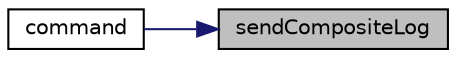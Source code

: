 digraph "sendCompositeLog"
{
 // LATEX_PDF_SIZE
  edge [fontname="Helvetica",fontsize="10",labelfontname="Helvetica",labelfontsize="10"];
  node [fontname="Helvetica",fontsize="10",shape=record];
  rankdir="RL";
  Node36 [label="sendCompositeLog",height=0.2,width=0.4,color="black", fillcolor="grey75", style="filled", fontcolor="black",tooltip=" "];
  Node36 -> Node37 [dir="back",color="midnightblue",fontsize="10",style="solid",fontname="Helvetica"];
  Node37 [label="command",height=0.2,width=0.4,color="black", fillcolor="white", style="filled",URL="$comms_8ino.html#ab8982e36e76fb7a0600ece003e4631db",tooltip=" "];
}
